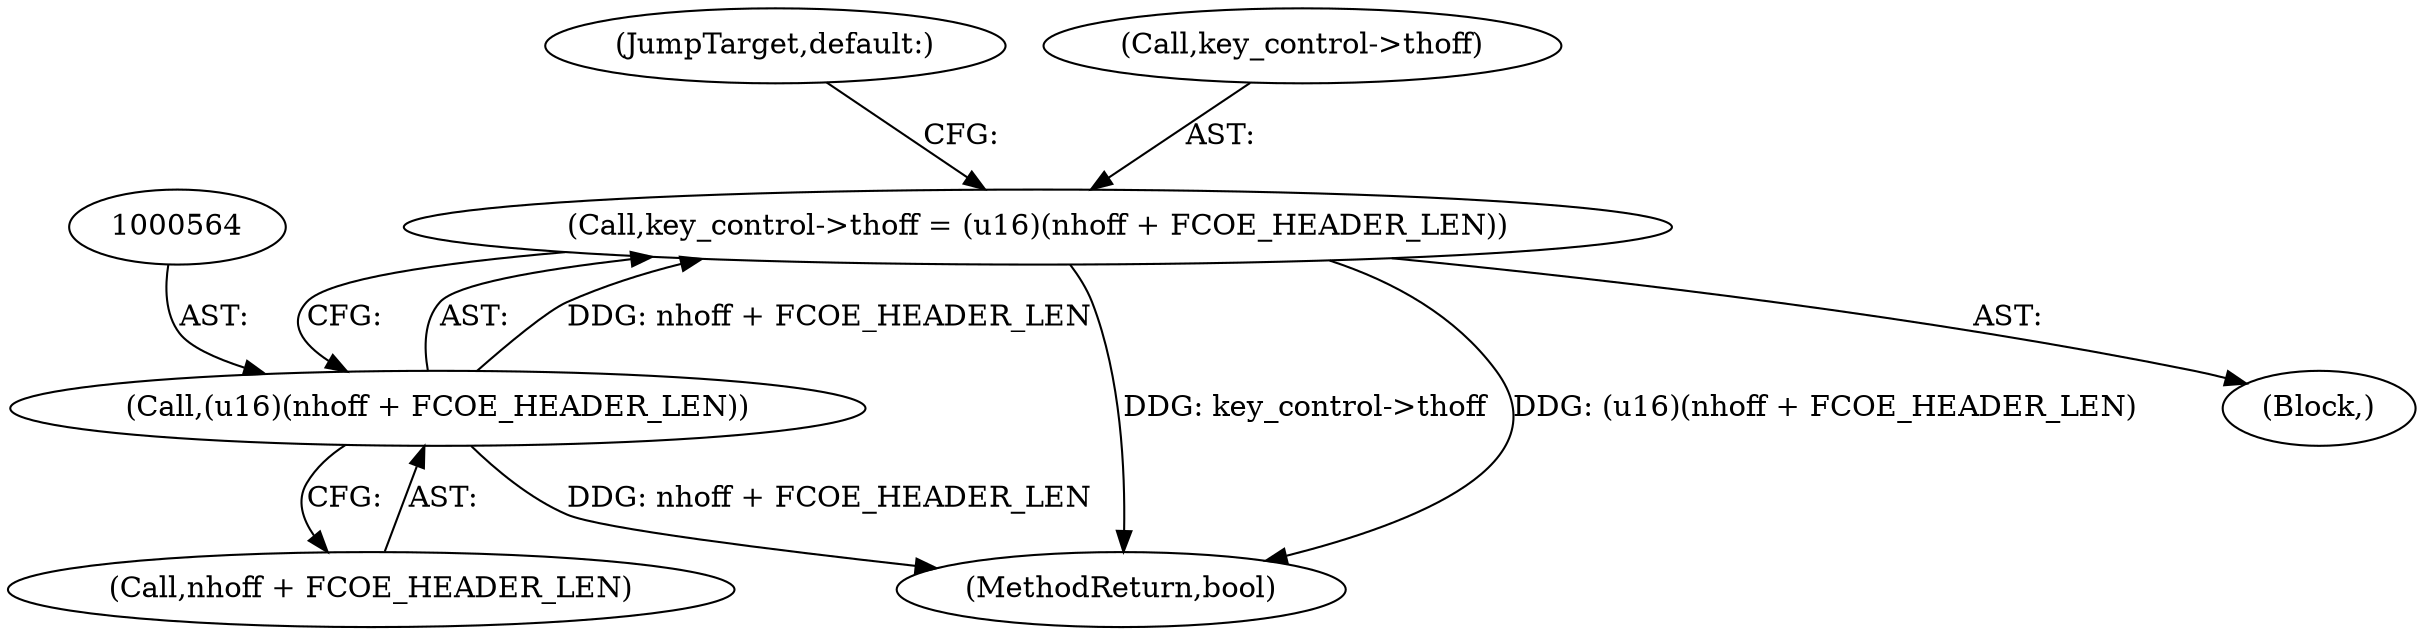 digraph "0_linux_a6e544b0a88b53114bfa5a57e21b7be7a8dfc9d0@integer" {
"1000559" [label="(Call,key_control->thoff = (u16)(nhoff + FCOE_HEADER_LEN))"];
"1000563" [label="(Call,(u16)(nhoff + FCOE_HEADER_LEN))"];
"1000568" [label="(JumpTarget,default:)"];
"1000812" [label="(MethodReturn,bool)"];
"1000563" [label="(Call,(u16)(nhoff + FCOE_HEADER_LEN))"];
"1000565" [label="(Call,nhoff + FCOE_HEADER_LEN)"];
"1000186" [label="(Block,)"];
"1000560" [label="(Call,key_control->thoff)"];
"1000559" [label="(Call,key_control->thoff = (u16)(nhoff + FCOE_HEADER_LEN))"];
"1000559" -> "1000186"  [label="AST: "];
"1000559" -> "1000563"  [label="CFG: "];
"1000560" -> "1000559"  [label="AST: "];
"1000563" -> "1000559"  [label="AST: "];
"1000568" -> "1000559"  [label="CFG: "];
"1000559" -> "1000812"  [label="DDG: key_control->thoff"];
"1000559" -> "1000812"  [label="DDG: (u16)(nhoff + FCOE_HEADER_LEN)"];
"1000563" -> "1000559"  [label="DDG: nhoff + FCOE_HEADER_LEN"];
"1000563" -> "1000565"  [label="CFG: "];
"1000564" -> "1000563"  [label="AST: "];
"1000565" -> "1000563"  [label="AST: "];
"1000563" -> "1000812"  [label="DDG: nhoff + FCOE_HEADER_LEN"];
}
